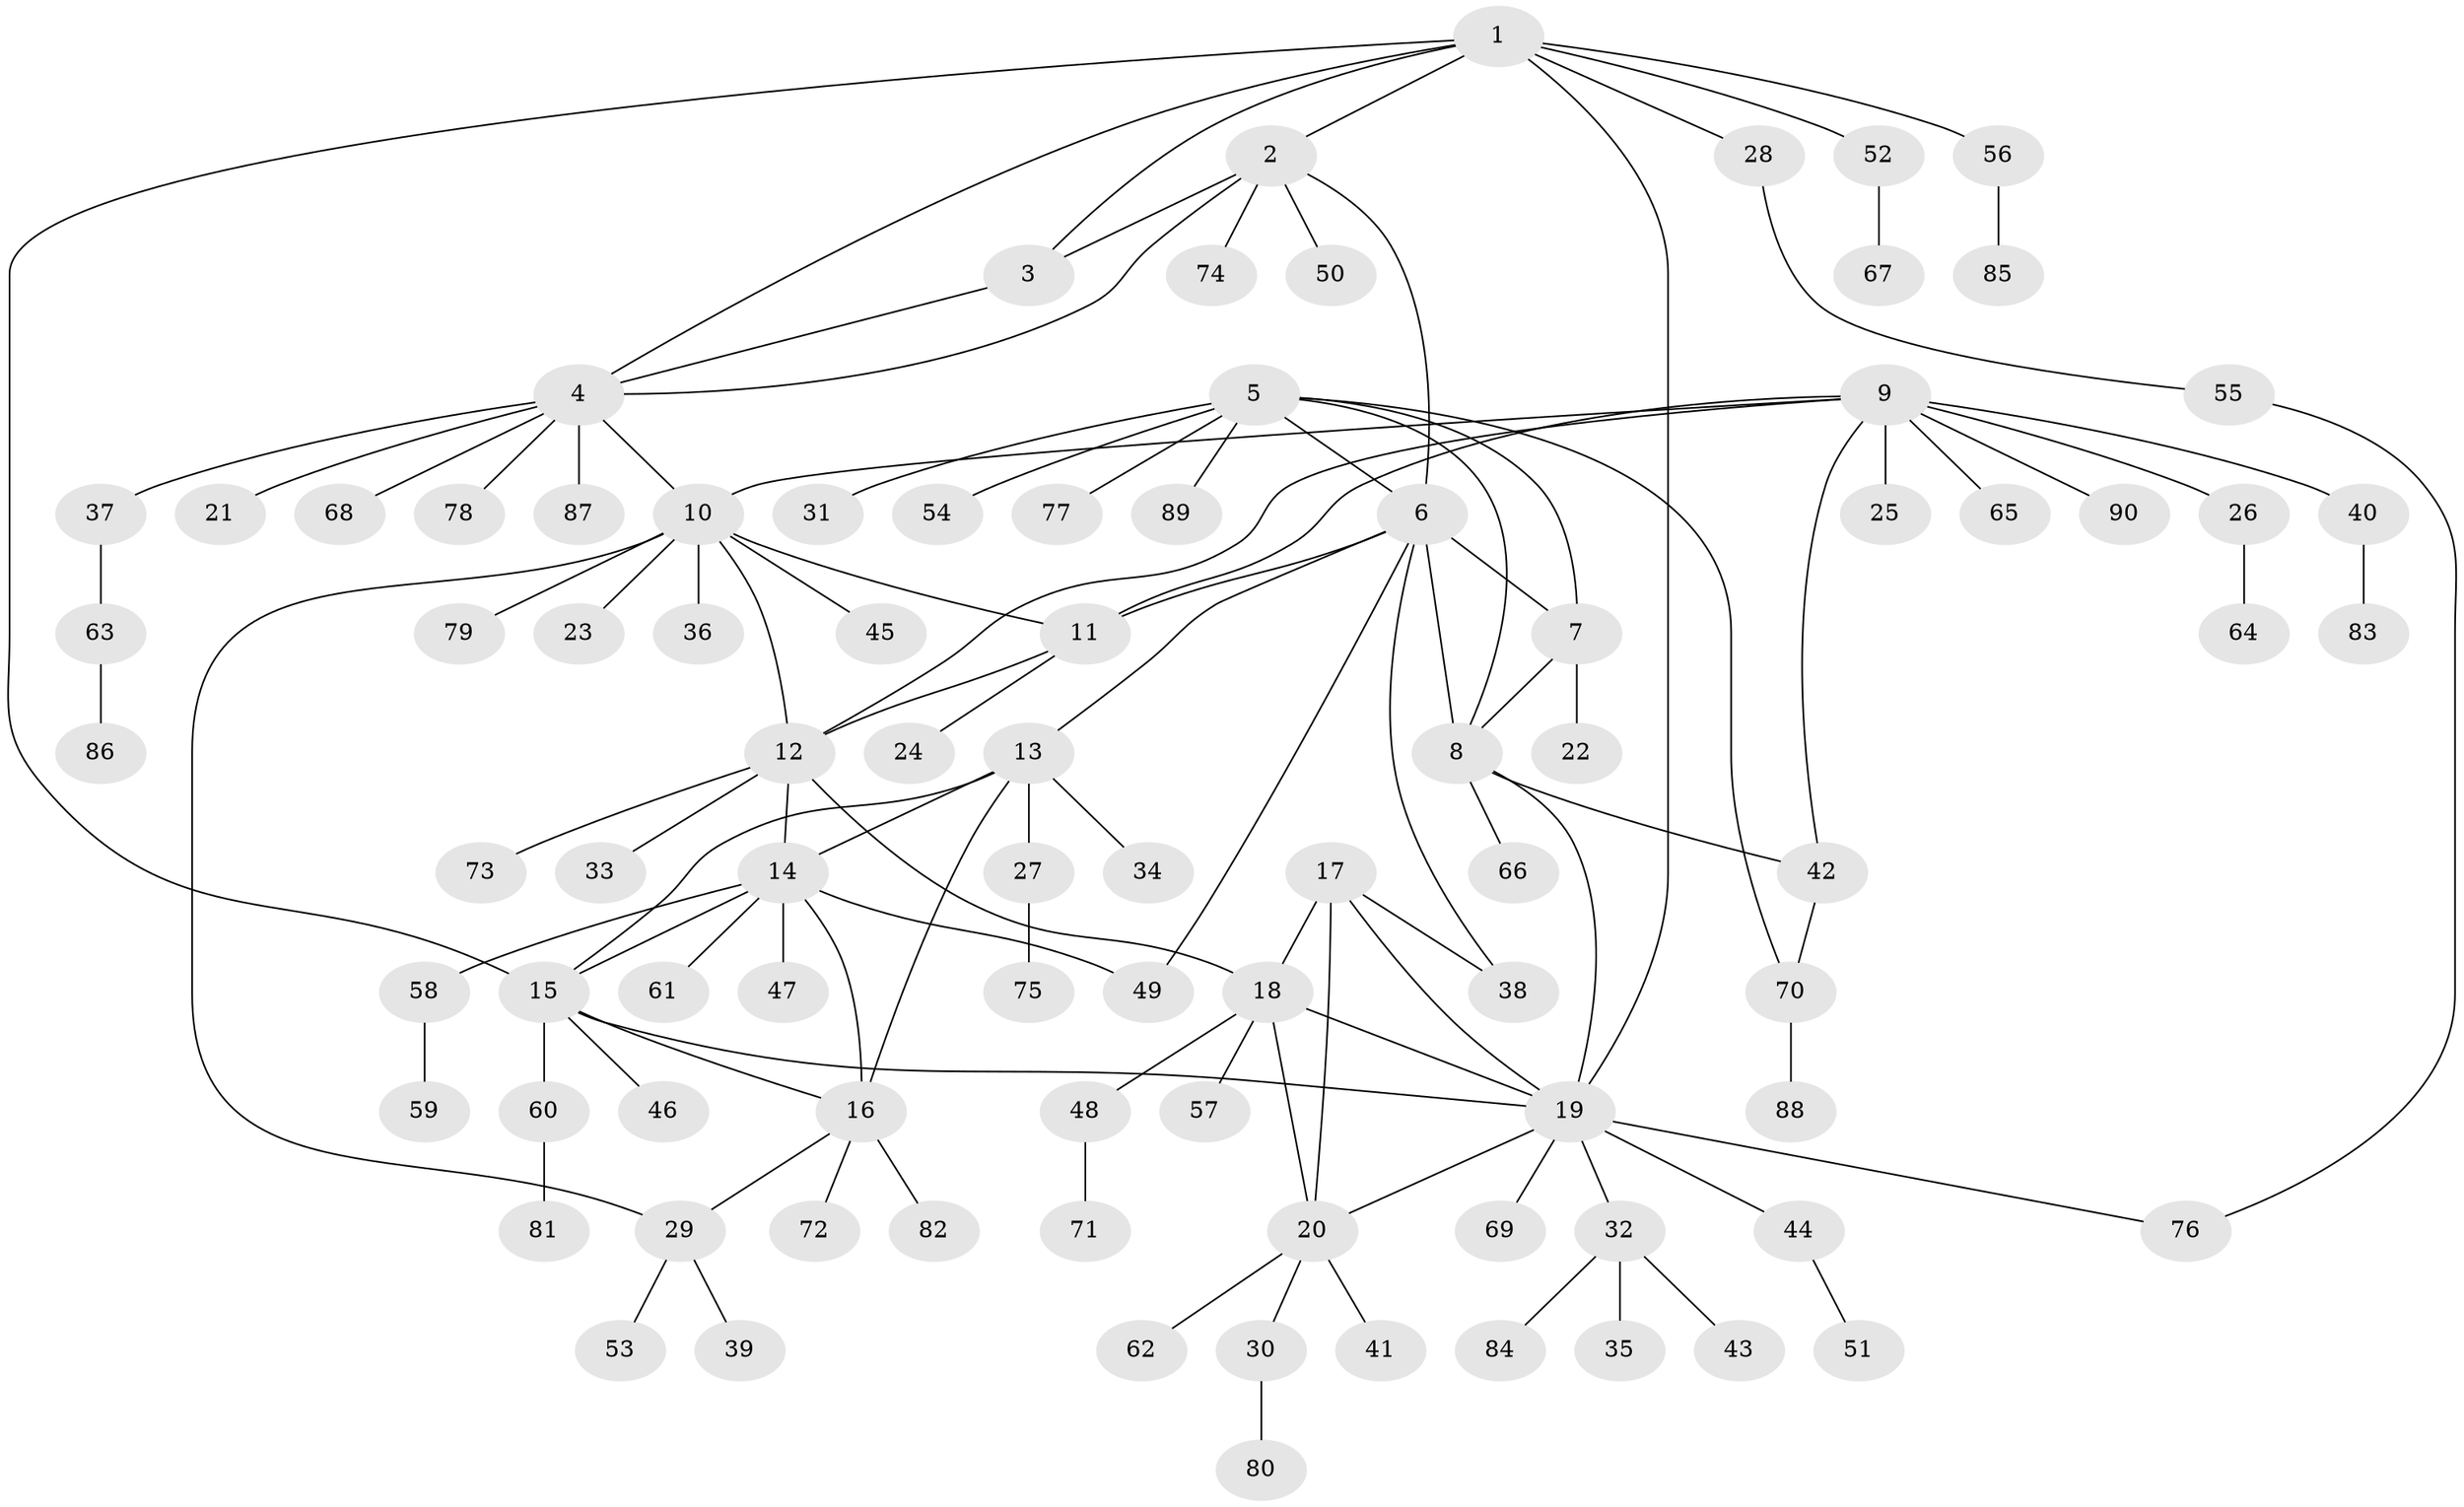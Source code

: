 // coarse degree distribution, {8: 0.046875, 3: 0.03125, 4: 0.078125, 6: 0.03125, 5: 0.078125, 2: 0.15625, 1: 0.5, 7: 0.0625, 9: 0.015625}
// Generated by graph-tools (version 1.1) at 2025/37/03/04/25 23:37:49]
// undirected, 90 vertices, 116 edges
graph export_dot {
  node [color=gray90,style=filled];
  1;
  2;
  3;
  4;
  5;
  6;
  7;
  8;
  9;
  10;
  11;
  12;
  13;
  14;
  15;
  16;
  17;
  18;
  19;
  20;
  21;
  22;
  23;
  24;
  25;
  26;
  27;
  28;
  29;
  30;
  31;
  32;
  33;
  34;
  35;
  36;
  37;
  38;
  39;
  40;
  41;
  42;
  43;
  44;
  45;
  46;
  47;
  48;
  49;
  50;
  51;
  52;
  53;
  54;
  55;
  56;
  57;
  58;
  59;
  60;
  61;
  62;
  63;
  64;
  65;
  66;
  67;
  68;
  69;
  70;
  71;
  72;
  73;
  74;
  75;
  76;
  77;
  78;
  79;
  80;
  81;
  82;
  83;
  84;
  85;
  86;
  87;
  88;
  89;
  90;
  1 -- 2;
  1 -- 3;
  1 -- 4;
  1 -- 15;
  1 -- 19;
  1 -- 28;
  1 -- 52;
  1 -- 56;
  2 -- 3;
  2 -- 4;
  2 -- 6;
  2 -- 50;
  2 -- 74;
  3 -- 4;
  4 -- 10;
  4 -- 21;
  4 -- 37;
  4 -- 68;
  4 -- 78;
  4 -- 87;
  5 -- 6;
  5 -- 7;
  5 -- 8;
  5 -- 31;
  5 -- 54;
  5 -- 70;
  5 -- 77;
  5 -- 89;
  6 -- 7;
  6 -- 8;
  6 -- 11;
  6 -- 13;
  6 -- 38;
  6 -- 49;
  7 -- 8;
  7 -- 22;
  8 -- 19;
  8 -- 42;
  8 -- 66;
  9 -- 10;
  9 -- 11;
  9 -- 12;
  9 -- 25;
  9 -- 26;
  9 -- 40;
  9 -- 42;
  9 -- 65;
  9 -- 90;
  10 -- 11;
  10 -- 12;
  10 -- 23;
  10 -- 29;
  10 -- 36;
  10 -- 45;
  10 -- 79;
  11 -- 12;
  11 -- 24;
  12 -- 14;
  12 -- 18;
  12 -- 33;
  12 -- 73;
  13 -- 14;
  13 -- 15;
  13 -- 16;
  13 -- 27;
  13 -- 34;
  14 -- 15;
  14 -- 16;
  14 -- 47;
  14 -- 49;
  14 -- 58;
  14 -- 61;
  15 -- 16;
  15 -- 19;
  15 -- 46;
  15 -- 60;
  16 -- 29;
  16 -- 72;
  16 -- 82;
  17 -- 18;
  17 -- 19;
  17 -- 20;
  17 -- 38;
  18 -- 19;
  18 -- 20;
  18 -- 48;
  18 -- 57;
  19 -- 20;
  19 -- 32;
  19 -- 44;
  19 -- 69;
  19 -- 76;
  20 -- 30;
  20 -- 41;
  20 -- 62;
  26 -- 64;
  27 -- 75;
  28 -- 55;
  29 -- 39;
  29 -- 53;
  30 -- 80;
  32 -- 35;
  32 -- 43;
  32 -- 84;
  37 -- 63;
  40 -- 83;
  42 -- 70;
  44 -- 51;
  48 -- 71;
  52 -- 67;
  55 -- 76;
  56 -- 85;
  58 -- 59;
  60 -- 81;
  63 -- 86;
  70 -- 88;
}
